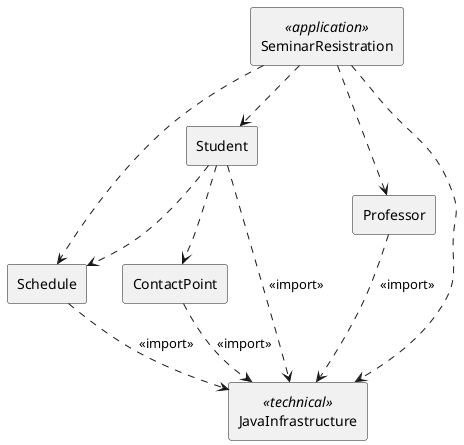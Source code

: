 ' http://www.agilemodeling.com/artifacts/packageDiagram.htm
' Fugure 1. Package diagram organizing the university class model.
@startuml

skinparam packageStyle rect
skinparam monochrome true

package SeminarResistration <<application>> {
    'class Class1
}
package Schedule {
    'class Class2
}
package Student {
    'class Class3
}
package Professor {
    'class Class4
}
package ContactPoint {
    'class Class5
}
package JavaInfrastructure <<technical>> {
    'class Class6
}

SeminarResistration ..> Schedule
SeminarResistration ..> Student
SeminarResistration ..> Professor
SeminarResistration ..> JavaInfrastructure <<import>>
Schedule ..> JavaInfrastructure : <<import>>
Student ..> Schedule
Student ..> ContactPoint
Student ..> JavaInfrastructure : <<import>>
Professor ..> JavaInfrastructure : <<import>>
ContactPoint ..> JavaInfrastructure : <<import>>

@enduml
